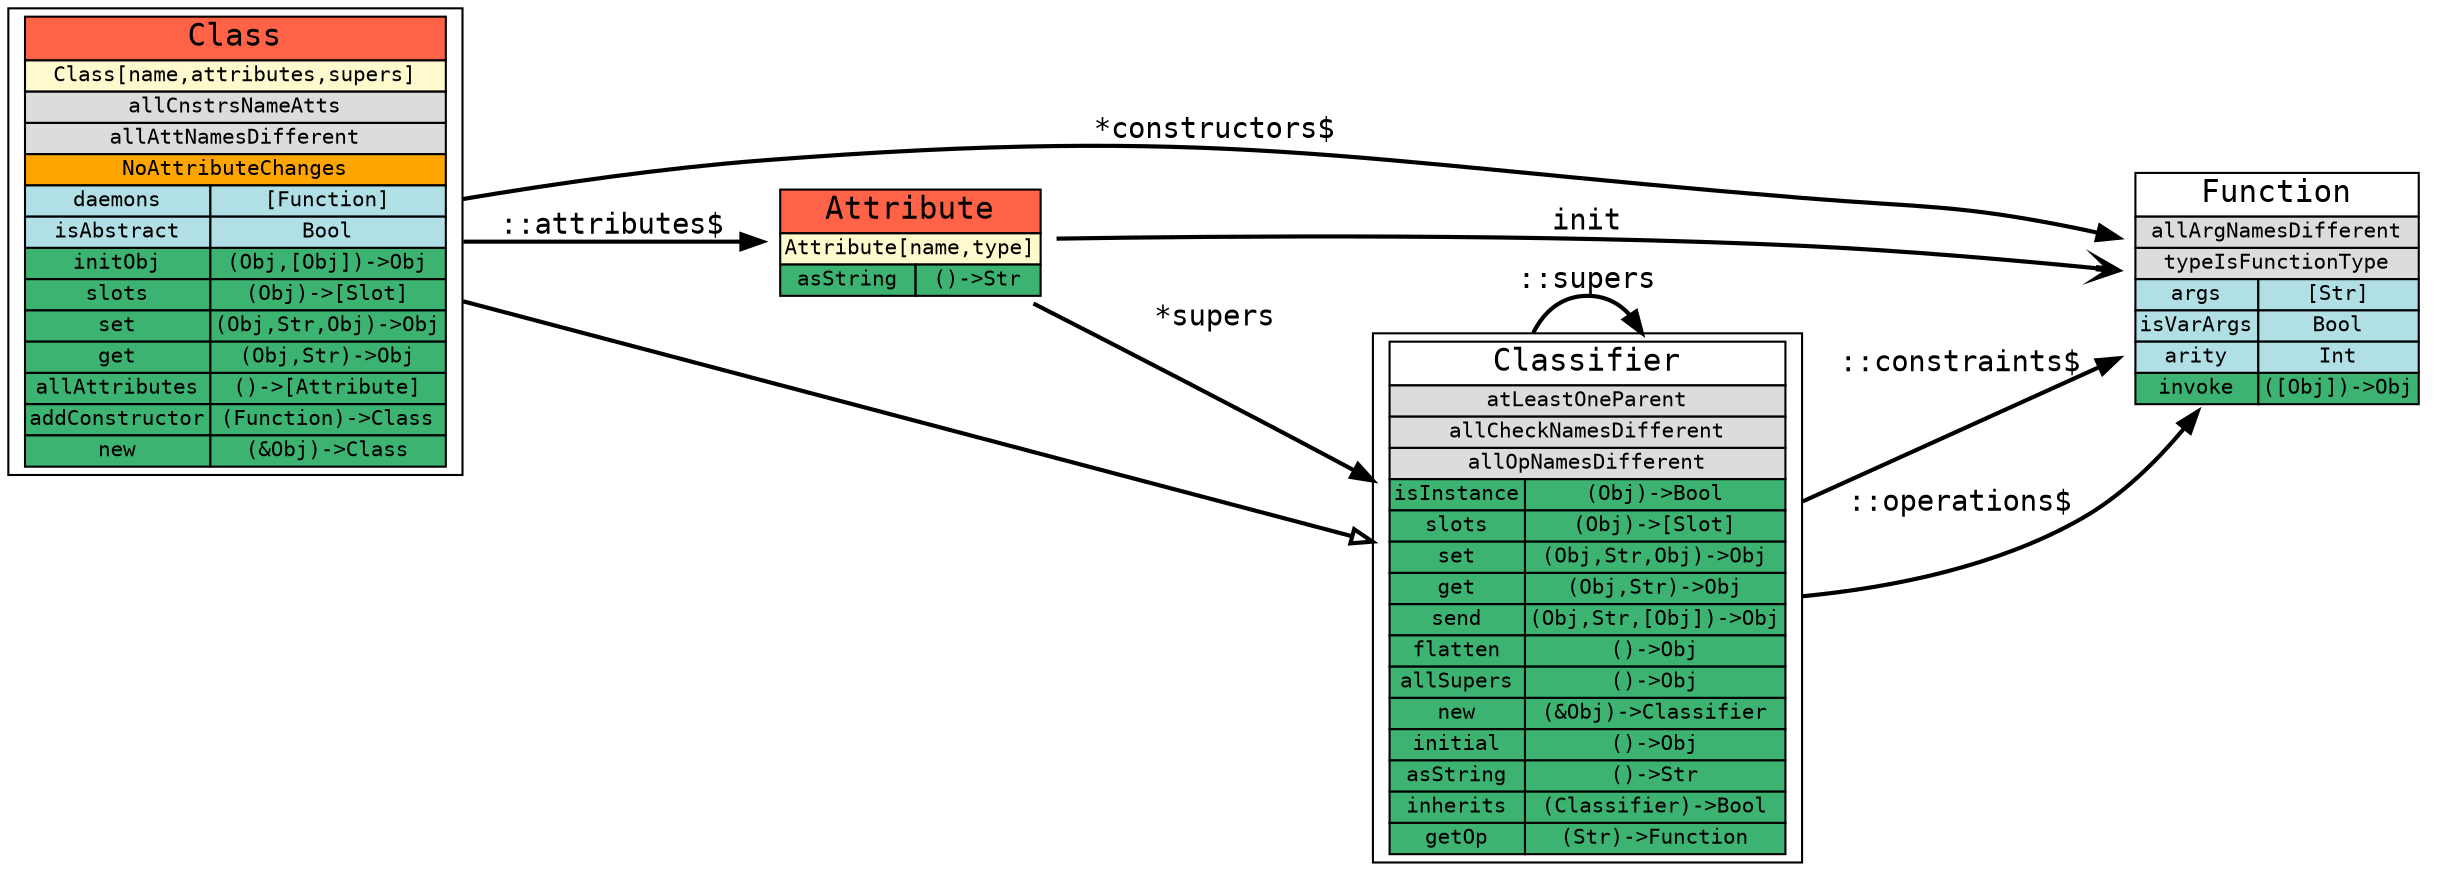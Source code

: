 digraph {
  rankdir="LR"
0[label=<<table BORDER="0" CELLBORDER="1" CELLSPACING="0" CELLPADDING="1"><tr><td bgcolor="tomato" colspan="2"><font face="INCONSOLATA" point-size="15">Class</font></td></tr><tr> <td colspan="2" bgcolor="LemonChiffon"><font point-size="10" face="INCONSOLATA">Class[name,attributes,supers]</font></td></tr><tr> <td colspan="2" bgcolor="Gainsboro"><font point-size="10" face="INCONSOLATA">allCnstrsNameAtts</font></td></tr><tr> <td colspan="2" bgcolor="Gainsboro"><font point-size="10" face="INCONSOLATA">allAttNamesDifferent</font></td></tr><tr> <td colspan="2" bgcolor="orange"><font point-size="10" face="INCONSOLATA">NoAttributeChanges</font></td></tr><tr> <td bgcolor="powderblue"><font point-size="10" face="INCONSOLATA">daemons</font></td><td bgcolor="powderblue"><font point-size="10" face="INCONSOLATA">[Function]</font></td></tr><tr> <td bgcolor="powderblue"><font point-size="10" face="INCONSOLATA">isAbstract</font></td><td bgcolor="powderblue"><font point-size="10" face="INCONSOLATA">Bool</font></td></tr><tr> <td bgcolor="mediumseagreen"><font point-size="10" face="INCONSOLATA">initObj</font></td><td bgcolor="mediumseagreen"><font point-size="10" face="INCONSOLATA">(Obj,[Obj])-&gt;Obj</font></td></tr><tr> <td bgcolor="mediumseagreen"><font point-size="10" face="INCONSOLATA">slots</font></td><td bgcolor="mediumseagreen"><font point-size="10" face="INCONSOLATA">(Obj)-&gt;[Slot]</font></td></tr><tr> <td bgcolor="mediumseagreen"><font point-size="10" face="INCONSOLATA">set</font></td><td bgcolor="mediumseagreen"><font point-size="10" face="INCONSOLATA">(Obj,Str,Obj)-&gt;Obj</font></td></tr><tr> <td bgcolor="mediumseagreen"><font point-size="10" face="INCONSOLATA">get</font></td><td bgcolor="mediumseagreen"><font point-size="10" face="INCONSOLATA">(Obj,Str)-&gt;Obj</font></td></tr><tr> <td bgcolor="mediumseagreen"><font point-size="10" face="INCONSOLATA">allAttributes</font></td><td bgcolor="mediumseagreen"><font point-size="10" face="INCONSOLATA">()-&gt;[Attribute]</font></td></tr><tr> <td bgcolor="mediumseagreen"><font point-size="10" face="INCONSOLATA">addConstructor</font></td><td bgcolor="mediumseagreen"><font point-size="10" face="INCONSOLATA">(Function)-&gt;Class</font></td></tr><tr> <td bgcolor="mediumseagreen"><font point-size="10" face="INCONSOLATA">new</font></td><td bgcolor="mediumseagreen"><font point-size="10" face="INCONSOLATA">(&amp;Obj)-&gt;Class</font></td></tr></table>>,shape=box];
1[label=<<table BORDER="0" CELLBORDER="1" CELLSPACING="0" CELLPADDING="1"><tr><td bgcolor="white" colspan="2"><font face="INCONSOLATA" point-size="15">Function</font></td></tr><tr> <td colspan="2" bgcolor="Gainsboro"><font point-size="10" face="INCONSOLATA">allArgNamesDifferent</font></td></tr><tr> <td colspan="2" bgcolor="Gainsboro"><font point-size="10" face="INCONSOLATA">typeIsFunctionType</font></td></tr><tr> <td bgcolor="powderblue"><font point-size="10" face="INCONSOLATA">args</font></td><td bgcolor="powderblue"><font point-size="10" face="INCONSOLATA">[Str]</font></td></tr><tr> <td bgcolor="powderblue"><font point-size="10" face="INCONSOLATA">isVarArgs</font></td><td bgcolor="powderblue"><font point-size="10" face="INCONSOLATA">Bool</font></td></tr><tr> <td bgcolor="powderblue"><font point-size="10" face="INCONSOLATA">arity</font></td><td bgcolor="powderblue"><font point-size="10" face="INCONSOLATA">Int</font></td></tr><tr> <td bgcolor="mediumseagreen"><font point-size="10" face="INCONSOLATA">invoke</font></td><td bgcolor="mediumseagreen"><font point-size="10" face="INCONSOLATA">([Obj])-&gt;Obj</font></td></tr></table>>,shape=none];
6[label=<<table BORDER="0" CELLBORDER="1" CELLSPACING="0" CELLPADDING="1"><tr><td bgcolor="tomato" colspan="2"><font face="INCONSOLATA" point-size="15">Attribute</font></td></tr><tr> <td colspan="2" bgcolor="LemonChiffon"><font point-size="10" face="INCONSOLATA">Attribute[name,type]</font></td></tr><tr> <td bgcolor="mediumseagreen"><font point-size="10" face="INCONSOLATA">asString</font></td><td bgcolor="mediumseagreen"><font point-size="10" face="INCONSOLATA">()-&gt;Str</font></td></tr></table>>,shape=none];
7[label=<<table BORDER="0" CELLBORDER="1" CELLSPACING="0" CELLPADDING="1"><tr><td bgcolor="white" colspan="2"><font face="INCONSOLATA" point-size="15">Classifier</font></td></tr><tr> <td colspan="2" bgcolor="Gainsboro"><font point-size="10" face="INCONSOLATA">atLeastOneParent</font></td></tr><tr> <td colspan="2" bgcolor="Gainsboro"><font point-size="10" face="INCONSOLATA">allCheckNamesDifferent</font></td></tr><tr> <td colspan="2" bgcolor="Gainsboro"><font point-size="10" face="INCONSOLATA">allOpNamesDifferent</font></td></tr><tr> <td bgcolor="mediumseagreen"><font point-size="10" face="INCONSOLATA">isInstance</font></td><td bgcolor="mediumseagreen"><font point-size="10" face="INCONSOLATA">(Obj)-&gt;Bool</font></td></tr><tr> <td bgcolor="mediumseagreen"><font point-size="10" face="INCONSOLATA">slots</font></td><td bgcolor="mediumseagreen"><font point-size="10" face="INCONSOLATA">(Obj)-&gt;[Slot]</font></td></tr><tr> <td bgcolor="mediumseagreen"><font point-size="10" face="INCONSOLATA">set</font></td><td bgcolor="mediumseagreen"><font point-size="10" face="INCONSOLATA">(Obj,Str,Obj)-&gt;Obj</font></td></tr><tr> <td bgcolor="mediumseagreen"><font point-size="10" face="INCONSOLATA">get</font></td><td bgcolor="mediumseagreen"><font point-size="10" face="INCONSOLATA">(Obj,Str)-&gt;Obj</font></td></tr><tr> <td bgcolor="mediumseagreen"><font point-size="10" face="INCONSOLATA">send</font></td><td bgcolor="mediumseagreen"><font point-size="10" face="INCONSOLATA">(Obj,Str,[Obj])-&gt;Obj</font></td></tr><tr> <td bgcolor="mediumseagreen"><font point-size="10" face="INCONSOLATA">flatten</font></td><td bgcolor="mediumseagreen"><font point-size="10" face="INCONSOLATA">()-&gt;Obj</font></td></tr><tr> <td bgcolor="mediumseagreen"><font point-size="10" face="INCONSOLATA">allSupers</font></td><td bgcolor="mediumseagreen"><font point-size="10" face="INCONSOLATA">()-&gt;Obj</font></td></tr><tr> <td bgcolor="mediumseagreen"><font point-size="10" face="INCONSOLATA">new</font></td><td bgcolor="mediumseagreen"><font point-size="10" face="INCONSOLATA">(&amp;Obj)-&gt;Classifier</font></td></tr><tr> <td bgcolor="mediumseagreen"><font point-size="10" face="INCONSOLATA">initial</font></td><td bgcolor="mediumseagreen"><font point-size="10" face="INCONSOLATA">()-&gt;Obj</font></td></tr><tr> <td bgcolor="mediumseagreen"><font point-size="10" face="INCONSOLATA">asString</font></td><td bgcolor="mediumseagreen"><font point-size="10" face="INCONSOLATA">()-&gt;Str</font></td></tr><tr> <td bgcolor="mediumseagreen"><font point-size="10" face="INCONSOLATA">inherits</font></td><td bgcolor="mediumseagreen"><font point-size="10" face="INCONSOLATA">(Classifier)-&gt;Bool</font></td></tr><tr> <td bgcolor="mediumseagreen"><font point-size="10" face="INCONSOLATA">getOp</font></td><td bgcolor="mediumseagreen"><font point-size="10" face="INCONSOLATA">(Str)-&gt;Function</font></td></tr></table>>,shape=box];
0 -> 1[penwidth="2" label=<<font face="INCONSOLATA">*constructors$</font>>];
6 -> 1[penwidth="2" arrowhead=vee label=<<font face="INCONSOLATA">init</font>>];
6 -> 7[penwidth="2" label=<<font face="INCONSOLATA">*supers</font>>];
0 -> 6[penwidth="2" label=<<font face="INCONSOLATA">::attributes$</font>>];
7 -> 1[penwidth="2" label=<<font face="INCONSOLATA">::constraints$</font>>];
7 -> 1[penwidth="2" label=<<font face="INCONSOLATA">::operations$</font>>];
7 -> 7[penwidth="2" label=<<font face="INCONSOLATA">::supers</font>>];
0 -> 7[penwidth="2" arrowhead=empty];
}
